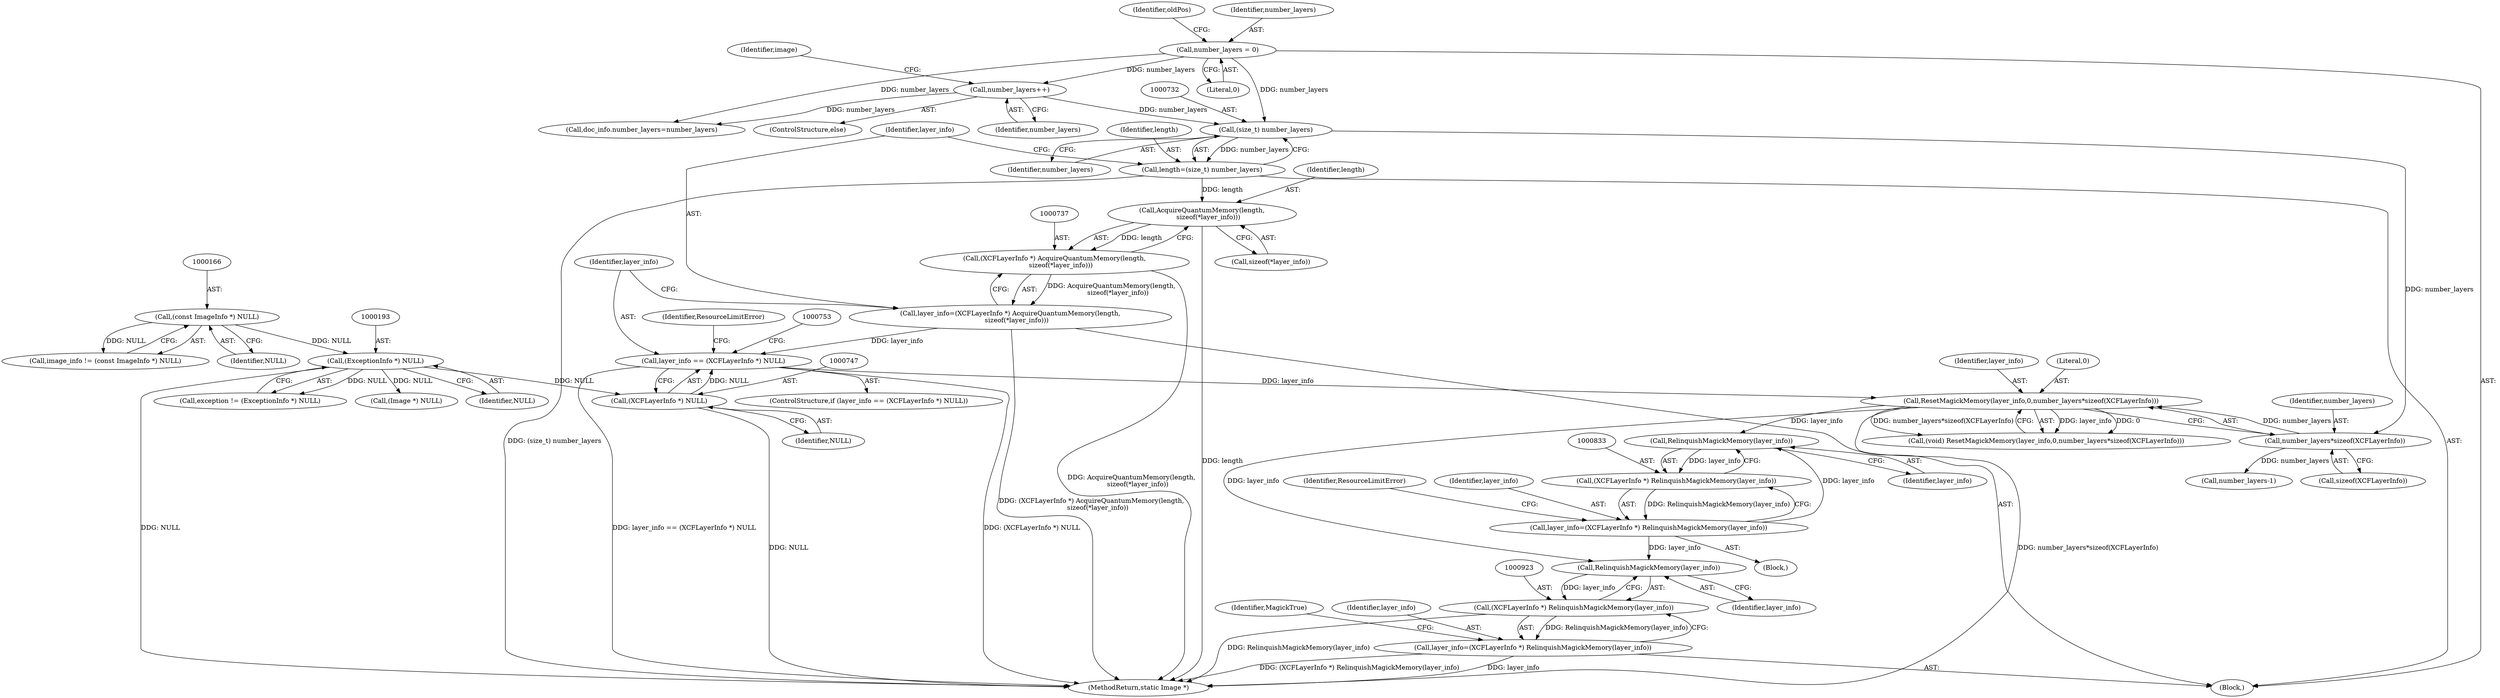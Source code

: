 digraph "0_ImageMagick_d31fec57e9dfb0516deead2053a856e3c71e9751@pointer" {
"1000924" [label="(Call,RelinquishMagickMemory(layer_info))"];
"1000754" [label="(Call,ResetMagickMemory(layer_info,0,number_layers*sizeof(XCFLayerInfo)))"];
"1000744" [label="(Call,layer_info == (XCFLayerInfo *) NULL)"];
"1000734" [label="(Call,layer_info=(XCFLayerInfo *) AcquireQuantumMemory(length,\n      sizeof(*layer_info)))"];
"1000736" [label="(Call,(XCFLayerInfo *) AcquireQuantumMemory(length,\n      sizeof(*layer_info)))"];
"1000738" [label="(Call,AcquireQuantumMemory(length,\n      sizeof(*layer_info)))"];
"1000729" [label="(Call,length=(size_t) number_layers)"];
"1000731" [label="(Call,(size_t) number_layers)"];
"1000692" [label="(Call,number_layers++)"];
"1000668" [label="(Call,number_layers = 0)"];
"1000746" [label="(Call,(XCFLayerInfo *) NULL)"];
"1000192" [label="(Call,(ExceptionInfo *) NULL)"];
"1000165" [label="(Call,(const ImageInfo *) NULL)"];
"1000757" [label="(Call,number_layers*sizeof(XCFLayerInfo))"];
"1000830" [label="(Call,layer_info=(XCFLayerInfo *) RelinquishMagickMemory(layer_info))"];
"1000832" [label="(Call,(XCFLayerInfo *) RelinquishMagickMemory(layer_info))"];
"1000834" [label="(Call,RelinquishMagickMemory(layer_info))"];
"1000922" [label="(Call,(XCFLayerInfo *) RelinquishMagickMemory(layer_info))"];
"1000920" [label="(Call,layer_info=(XCFLayerInfo *) RelinquishMagickMemory(layer_info))"];
"1000807" [label="(Block,)"];
"1000837" [label="(Identifier,ResourceLimitError)"];
"1000711" [label="(Call,doc_info.number_layers=number_layers)"];
"1000740" [label="(Call,sizeof(*layer_info))"];
"1000736" [label="(Call,(XCFLayerInfo *) AcquireQuantumMemory(length,\n      sizeof(*layer_info)))"];
"1000927" [label="(Identifier,MagickTrue)"];
"1000835" [label="(Identifier,layer_info)"];
"1000757" [label="(Call,number_layers*sizeof(XCFLayerInfo))"];
"1000834" [label="(Call,RelinquishMagickMemory(layer_info))"];
"1000163" [label="(Call,image_info != (const ImageInfo *) NULL)"];
"1000167" [label="(Identifier,NULL)"];
"1000756" [label="(Literal,0)"];
"1000194" [label="(Identifier,NULL)"];
"1000692" [label="(Call,number_layers++)"];
"1000743" [label="(ControlStructure,if (layer_info == (XCFLayerInfo *) NULL))"];
"1000925" [label="(Identifier,layer_info)"];
"1000693" [label="(Identifier,number_layers)"];
"1000999" [label="(MethodReturn,static Image *)"];
"1000668" [label="(Call,number_layers = 0)"];
"1000759" [label="(Call,sizeof(XCFLayerInfo))"];
"1000190" [label="(Call,exception != (ExceptionInfo *) NULL)"];
"1000754" [label="(Call,ResetMagickMemory(layer_info,0,number_layers*sizeof(XCFLayerInfo)))"];
"1000746" [label="(Call,(XCFLayerInfo *) NULL)"];
"1000830" [label="(Call,layer_info=(XCFLayerInfo *) RelinquishMagickMemory(layer_info))"];
"1000738" [label="(Call,AcquireQuantumMemory(length,\n      sizeof(*layer_info)))"];
"1000739" [label="(Identifier,length)"];
"1000691" [label="(ControlStructure,else)"];
"1000831" [label="(Identifier,layer_info)"];
"1000735" [label="(Identifier,layer_info)"];
"1000744" [label="(Call,layer_info == (XCFLayerInfo *) NULL)"];
"1000748" [label="(Identifier,NULL)"];
"1000165" [label="(Call,(const ImageInfo *) NULL)"];
"1000921" [label="(Identifier,layer_info)"];
"1000922" [label="(Call,(XCFLayerInfo *) RelinquishMagickMemory(layer_info))"];
"1000852" [label="(Call,number_layers-1)"];
"1000222" [label="(Call,(Image *) NULL)"];
"1000192" [label="(Call,(ExceptionInfo *) NULL)"];
"1000734" [label="(Call,layer_info=(XCFLayerInfo *) AcquireQuantumMemory(length,\n      sizeof(*layer_info)))"];
"1000752" [label="(Call,(void) ResetMagickMemory(layer_info,0,number_layers*sizeof(XCFLayerInfo)))"];
"1000697" [label="(Identifier,image)"];
"1000924" [label="(Call,RelinquishMagickMemory(layer_info))"];
"1000730" [label="(Identifier,length)"];
"1000670" [label="(Literal,0)"];
"1000745" [label="(Identifier,layer_info)"];
"1000673" [label="(Identifier,oldPos)"];
"1000669" [label="(Identifier,number_layers)"];
"1000832" [label="(Call,(XCFLayerInfo *) RelinquishMagickMemory(layer_info))"];
"1000733" [label="(Identifier,number_layers)"];
"1000731" [label="(Call,(size_t) number_layers)"];
"1000920" [label="(Call,layer_info=(XCFLayerInfo *) RelinquishMagickMemory(layer_info))"];
"1000758" [label="(Identifier,number_layers)"];
"1000658" [label="(Block,)"];
"1000755" [label="(Identifier,layer_info)"];
"1000750" [label="(Identifier,ResourceLimitError)"];
"1000729" [label="(Call,length=(size_t) number_layers)"];
"1000924" -> "1000922"  [label="AST: "];
"1000924" -> "1000925"  [label="CFG: "];
"1000925" -> "1000924"  [label="AST: "];
"1000922" -> "1000924"  [label="CFG: "];
"1000924" -> "1000922"  [label="DDG: layer_info"];
"1000754" -> "1000924"  [label="DDG: layer_info"];
"1000830" -> "1000924"  [label="DDG: layer_info"];
"1000754" -> "1000752"  [label="AST: "];
"1000754" -> "1000757"  [label="CFG: "];
"1000755" -> "1000754"  [label="AST: "];
"1000756" -> "1000754"  [label="AST: "];
"1000757" -> "1000754"  [label="AST: "];
"1000752" -> "1000754"  [label="CFG: "];
"1000754" -> "1000999"  [label="DDG: number_layers*sizeof(XCFLayerInfo)"];
"1000754" -> "1000752"  [label="DDG: layer_info"];
"1000754" -> "1000752"  [label="DDG: 0"];
"1000754" -> "1000752"  [label="DDG: number_layers*sizeof(XCFLayerInfo)"];
"1000744" -> "1000754"  [label="DDG: layer_info"];
"1000757" -> "1000754"  [label="DDG: number_layers"];
"1000754" -> "1000834"  [label="DDG: layer_info"];
"1000744" -> "1000743"  [label="AST: "];
"1000744" -> "1000746"  [label="CFG: "];
"1000745" -> "1000744"  [label="AST: "];
"1000746" -> "1000744"  [label="AST: "];
"1000750" -> "1000744"  [label="CFG: "];
"1000753" -> "1000744"  [label="CFG: "];
"1000744" -> "1000999"  [label="DDG: layer_info == (XCFLayerInfo *) NULL"];
"1000744" -> "1000999"  [label="DDG: (XCFLayerInfo *) NULL"];
"1000734" -> "1000744"  [label="DDG: layer_info"];
"1000746" -> "1000744"  [label="DDG: NULL"];
"1000734" -> "1000658"  [label="AST: "];
"1000734" -> "1000736"  [label="CFG: "];
"1000735" -> "1000734"  [label="AST: "];
"1000736" -> "1000734"  [label="AST: "];
"1000745" -> "1000734"  [label="CFG: "];
"1000734" -> "1000999"  [label="DDG: (XCFLayerInfo *) AcquireQuantumMemory(length,\n      sizeof(*layer_info))"];
"1000736" -> "1000734"  [label="DDG: AcquireQuantumMemory(length,\n      sizeof(*layer_info))"];
"1000736" -> "1000738"  [label="CFG: "];
"1000737" -> "1000736"  [label="AST: "];
"1000738" -> "1000736"  [label="AST: "];
"1000736" -> "1000999"  [label="DDG: AcquireQuantumMemory(length,\n      sizeof(*layer_info))"];
"1000738" -> "1000736"  [label="DDG: length"];
"1000738" -> "1000740"  [label="CFG: "];
"1000739" -> "1000738"  [label="AST: "];
"1000740" -> "1000738"  [label="AST: "];
"1000738" -> "1000999"  [label="DDG: length"];
"1000729" -> "1000738"  [label="DDG: length"];
"1000729" -> "1000658"  [label="AST: "];
"1000729" -> "1000731"  [label="CFG: "];
"1000730" -> "1000729"  [label="AST: "];
"1000731" -> "1000729"  [label="AST: "];
"1000735" -> "1000729"  [label="CFG: "];
"1000729" -> "1000999"  [label="DDG: (size_t) number_layers"];
"1000731" -> "1000729"  [label="DDG: number_layers"];
"1000731" -> "1000733"  [label="CFG: "];
"1000732" -> "1000731"  [label="AST: "];
"1000733" -> "1000731"  [label="AST: "];
"1000692" -> "1000731"  [label="DDG: number_layers"];
"1000668" -> "1000731"  [label="DDG: number_layers"];
"1000731" -> "1000757"  [label="DDG: number_layers"];
"1000692" -> "1000691"  [label="AST: "];
"1000692" -> "1000693"  [label="CFG: "];
"1000693" -> "1000692"  [label="AST: "];
"1000697" -> "1000692"  [label="CFG: "];
"1000668" -> "1000692"  [label="DDG: number_layers"];
"1000692" -> "1000711"  [label="DDG: number_layers"];
"1000668" -> "1000658"  [label="AST: "];
"1000668" -> "1000670"  [label="CFG: "];
"1000669" -> "1000668"  [label="AST: "];
"1000670" -> "1000668"  [label="AST: "];
"1000673" -> "1000668"  [label="CFG: "];
"1000668" -> "1000711"  [label="DDG: number_layers"];
"1000746" -> "1000748"  [label="CFG: "];
"1000747" -> "1000746"  [label="AST: "];
"1000748" -> "1000746"  [label="AST: "];
"1000746" -> "1000999"  [label="DDG: NULL"];
"1000192" -> "1000746"  [label="DDG: NULL"];
"1000192" -> "1000190"  [label="AST: "];
"1000192" -> "1000194"  [label="CFG: "];
"1000193" -> "1000192"  [label="AST: "];
"1000194" -> "1000192"  [label="AST: "];
"1000190" -> "1000192"  [label="CFG: "];
"1000192" -> "1000999"  [label="DDG: NULL"];
"1000192" -> "1000190"  [label="DDG: NULL"];
"1000165" -> "1000192"  [label="DDG: NULL"];
"1000192" -> "1000222"  [label="DDG: NULL"];
"1000165" -> "1000163"  [label="AST: "];
"1000165" -> "1000167"  [label="CFG: "];
"1000166" -> "1000165"  [label="AST: "];
"1000167" -> "1000165"  [label="AST: "];
"1000163" -> "1000165"  [label="CFG: "];
"1000165" -> "1000163"  [label="DDG: NULL"];
"1000757" -> "1000759"  [label="CFG: "];
"1000758" -> "1000757"  [label="AST: "];
"1000759" -> "1000757"  [label="AST: "];
"1000757" -> "1000852"  [label="DDG: number_layers"];
"1000830" -> "1000807"  [label="AST: "];
"1000830" -> "1000832"  [label="CFG: "];
"1000831" -> "1000830"  [label="AST: "];
"1000832" -> "1000830"  [label="AST: "];
"1000837" -> "1000830"  [label="CFG: "];
"1000832" -> "1000830"  [label="DDG: RelinquishMagickMemory(layer_info)"];
"1000830" -> "1000834"  [label="DDG: layer_info"];
"1000832" -> "1000834"  [label="CFG: "];
"1000833" -> "1000832"  [label="AST: "];
"1000834" -> "1000832"  [label="AST: "];
"1000834" -> "1000832"  [label="DDG: layer_info"];
"1000834" -> "1000835"  [label="CFG: "];
"1000835" -> "1000834"  [label="AST: "];
"1000922" -> "1000920"  [label="AST: "];
"1000923" -> "1000922"  [label="AST: "];
"1000920" -> "1000922"  [label="CFG: "];
"1000922" -> "1000999"  [label="DDG: RelinquishMagickMemory(layer_info)"];
"1000922" -> "1000920"  [label="DDG: RelinquishMagickMemory(layer_info)"];
"1000920" -> "1000658"  [label="AST: "];
"1000921" -> "1000920"  [label="AST: "];
"1000927" -> "1000920"  [label="CFG: "];
"1000920" -> "1000999"  [label="DDG: layer_info"];
"1000920" -> "1000999"  [label="DDG: (XCFLayerInfo *) RelinquishMagickMemory(layer_info)"];
}
